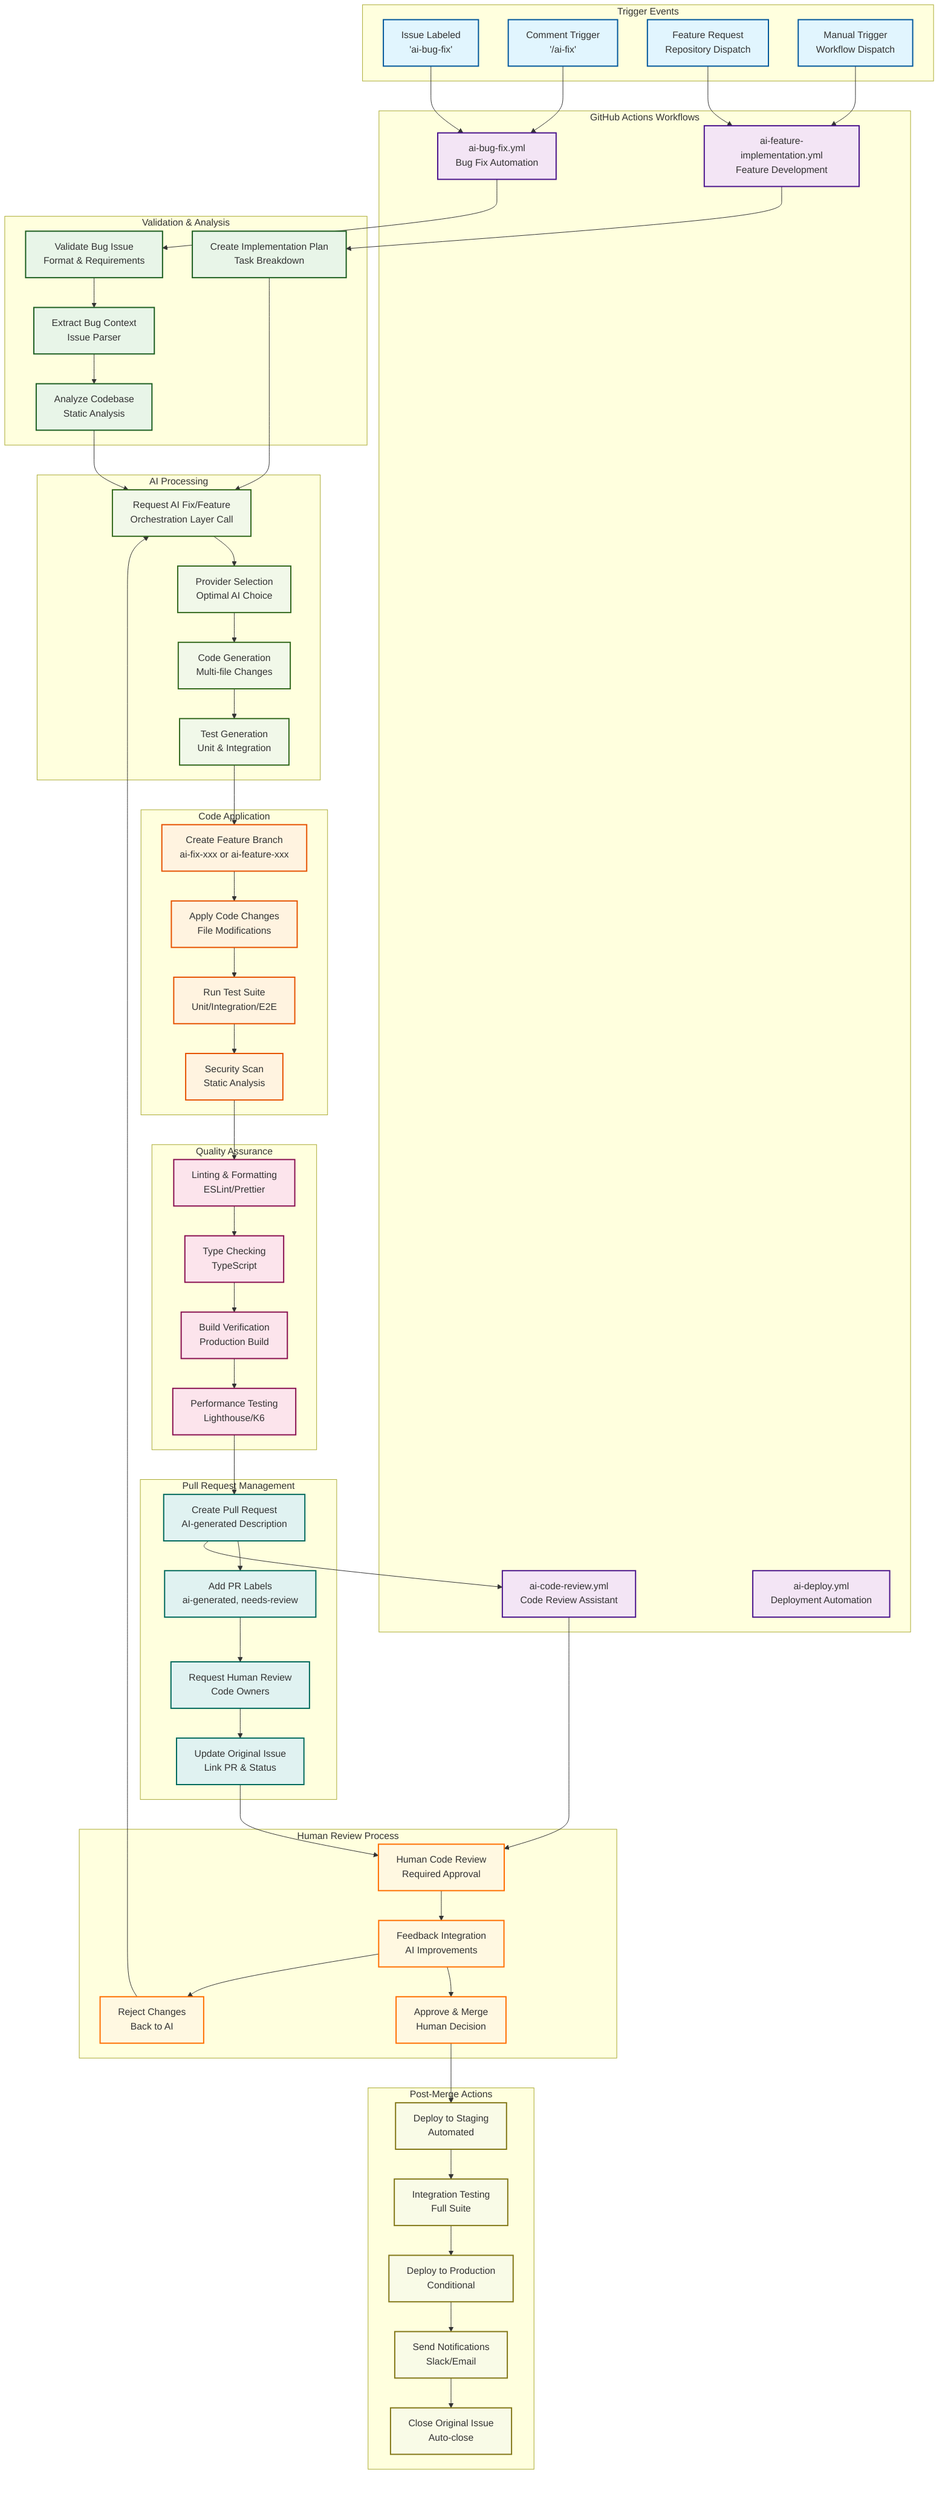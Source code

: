 %% GitHub Integration Hub - Workflow Architecture
%% Automated Bug Fixing and Feature Implementation

graph TB
    subgraph "Trigger Events"
        ISSUE_LABELED[Issue Labeled<br/>'ai-bug-fix']
        COMMENT_TRIGGER[Comment Trigger<br/>'/ai-fix']
        FEATURE_REQUEST[Feature Request<br/>Repository Dispatch]
        MANUAL_TRIGGER[Manual Trigger<br/>Workflow Dispatch]
    end
    
    subgraph "GitHub Actions Workflows"
        BUG_WORKFLOW[ai-bug-fix.yml<br/>Bug Fix Automation]
        FEATURE_WORKFLOW[ai-feature-implementation.yml<br/>Feature Development]
        REVIEW_WORKFLOW[ai-code-review.yml<br/>Code Review Assistant]
        DEPLOY_WORKFLOW[ai-deploy.yml<br/>Deployment Automation]
    end
    
    subgraph "Validation & Analysis"
        VALIDATE_ISSUE[Validate Bug Issue<br/>Format & Requirements]
        EXTRACT_CONTEXT[Extract Bug Context<br/>Issue Parser]
        ANALYZE_CODEBASE[Analyze Codebase<br/>Static Analysis]
        PLAN_IMPLEMENTATION[Create Implementation Plan<br/>Task Breakdown]
    end
    
    subgraph "AI Processing"
        REQUEST_AI[Request AI Fix/Feature<br/>Orchestration Layer Call]
        PROVIDER_SELECT[Provider Selection<br/>Optimal AI Choice]
        CODE_GENERATION[Code Generation<br/>Multi-file Changes]
        TEST_GENERATION[Test Generation<br/>Unit & Integration]
    end
    
    subgraph "Code Application"
        CREATE_BRANCH[Create Feature Branch<br/>ai-fix-xxx or ai-feature-xxx]
        APPLY_CHANGES[Apply Code Changes<br/>File Modifications]
        RUN_TESTS[Run Test Suite<br/>Unit/Integration/E2E]
        SECURITY_SCAN[Security Scan<br/>Static Analysis]
    end
    
    subgraph "Quality Assurance"
        LINT_CHECK[Linting & Formatting<br/>ESLint/Prettier]
        TYPE_CHECK[Type Checking<br/>TypeScript]
        BUILD_VERIFY[Build Verification<br/>Production Build]
        PERFORMANCE_TEST[Performance Testing<br/>Lighthouse/K6]
    end
    
    subgraph "Pull Request Management"
        CREATE_PR[Create Pull Request<br/>AI-generated Description]
        ADD_LABELS[Add PR Labels<br/>ai-generated, needs-review]
        REQUEST_REVIEW[Request Human Review<br/>Code Owners]
        UPDATE_ISSUE[Update Original Issue<br/>Link PR & Status]
    end
    
    subgraph "Human Review Process"
        HUMAN_REVIEW[Human Code Review<br/>Required Approval]
        FEEDBACK_LOOP[Feedback Integration<br/>AI Improvements]
        APPROVE_MERGE[Approve & Merge<br/>Human Decision]
        REJECT_CHANGES[Reject Changes<br/>Back to AI]
    end
    
    subgraph "Post-Merge Actions"
        DEPLOY_STAGING[Deploy to Staging<br/>Automated]
        INTEGRATION_TESTS[Integration Testing<br/>Full Suite]
        DEPLOY_PROD[Deploy to Production<br/>Conditional]
        NOTIFICATION[Send Notifications<br/>Slack/Email]
        CLOSE_ISSUE[Close Original Issue<br/>Auto-close]
    end
    
    %% Bug Fix Flow
    ISSUE_LABELED --> BUG_WORKFLOW
    COMMENT_TRIGGER --> BUG_WORKFLOW
    BUG_WORKFLOW --> VALIDATE_ISSUE
    VALIDATE_ISSUE --> EXTRACT_CONTEXT
    EXTRACT_CONTEXT --> ANALYZE_CODEBASE
    ANALYZE_CODEBASE --> REQUEST_AI
    
    %% Feature Flow
    FEATURE_REQUEST --> FEATURE_WORKFLOW
    MANUAL_TRIGGER --> FEATURE_WORKFLOW
    FEATURE_WORKFLOW --> PLAN_IMPLEMENTATION
    PLAN_IMPLEMENTATION --> REQUEST_AI
    
    %% AI Processing Flow
    REQUEST_AI --> PROVIDER_SELECT
    PROVIDER_SELECT --> CODE_GENERATION
    CODE_GENERATION --> TEST_GENERATION
    
    %% Code Application Flow
    TEST_GENERATION --> CREATE_BRANCH
    CREATE_BRANCH --> APPLY_CHANGES
    APPLY_CHANGES --> RUN_TESTS
    RUN_TESTS --> SECURITY_SCAN
    
    %% Quality Assurance Flow
    SECURITY_SCAN --> LINT_CHECK
    LINT_CHECK --> TYPE_CHECK
    TYPE_CHECK --> BUILD_VERIFY
    BUILD_VERIFY --> PERFORMANCE_TEST
    
    %% PR Management Flow
    PERFORMANCE_TEST --> CREATE_PR
    CREATE_PR --> ADD_LABELS
    ADD_LABELS --> REQUEST_REVIEW
    REQUEST_REVIEW --> UPDATE_ISSUE
    
    %% Human Review Flow
    UPDATE_ISSUE --> HUMAN_REVIEW
    HUMAN_REVIEW --> FEEDBACK_LOOP
    FEEDBACK_LOOP --> APPROVE_MERGE
    FEEDBACK_LOOP --> REJECT_CHANGES
    REJECT_CHANGES --> REQUEST_AI
    
    %% Post-Merge Flow
    APPROVE_MERGE --> DEPLOY_STAGING
    DEPLOY_STAGING --> INTEGRATION_TESTS
    INTEGRATION_TESTS --> DEPLOY_PROD
    DEPLOY_PROD --> NOTIFICATION
    NOTIFICATION --> CLOSE_ISSUE
    
    %% Code Review Workflow
    CREATE_PR --> REVIEW_WORKFLOW
    REVIEW_WORKFLOW --> HUMAN_REVIEW
    
    %% Styling
    classDef trigger fill:#e1f5fe,stroke:#01579b,stroke-width:2px;
    classDef workflow fill:#f3e5f5,stroke:#4a148c,stroke-width:2px;
    classDef analysis fill:#e8f5e8,stroke:#1b5e20,stroke-width:2px;
    classDef ai fill:#f1f8e9,stroke:#33691e,stroke-width:2px;
    classDef code fill:#fff3e0,stroke:#e65100,stroke-width:2px;
    classDef quality fill:#fce4ec,stroke:#880e4f,stroke-width:2px;
    classDef pr fill:#e0f2f1,stroke:#00695c,stroke-width:2px;
    classDef human fill:#fff8e1,stroke:#ff6f00,stroke-width:2px;
    classDef deploy fill:#f9fbe7,stroke:#827717,stroke-width:2px;
    
    class ISSUE_LABELED,COMMENT_TRIGGER,FEATURE_REQUEST,MANUAL_TRIGGER trigger;
    class BUG_WORKFLOW,FEATURE_WORKFLOW,REVIEW_WORKFLOW,DEPLOY_WORKFLOW workflow;
    class VALIDATE_ISSUE,EXTRACT_CONTEXT,ANALYZE_CODEBASE,PLAN_IMPLEMENTATION analysis;
    class REQUEST_AI,PROVIDER_SELECT,CODE_GENERATION,TEST_GENERATION ai;
    class CREATE_BRANCH,APPLY_CHANGES,RUN_TESTS,SECURITY_SCAN code;
    class LINT_CHECK,TYPE_CHECK,BUILD_VERIFY,PERFORMANCE_TEST quality;
    class CREATE_PR,ADD_LABELS,REQUEST_REVIEW,UPDATE_ISSUE pr;
    class HUMAN_REVIEW,FEEDBACK_LOOP,APPROVE_MERGE,REJECT_CHANGES human;
    class DEPLOY_STAGING,INTEGRATION_TESTS,DEPLOY_PROD,NOTIFICATION,CLOSE_ISSUE deploy;